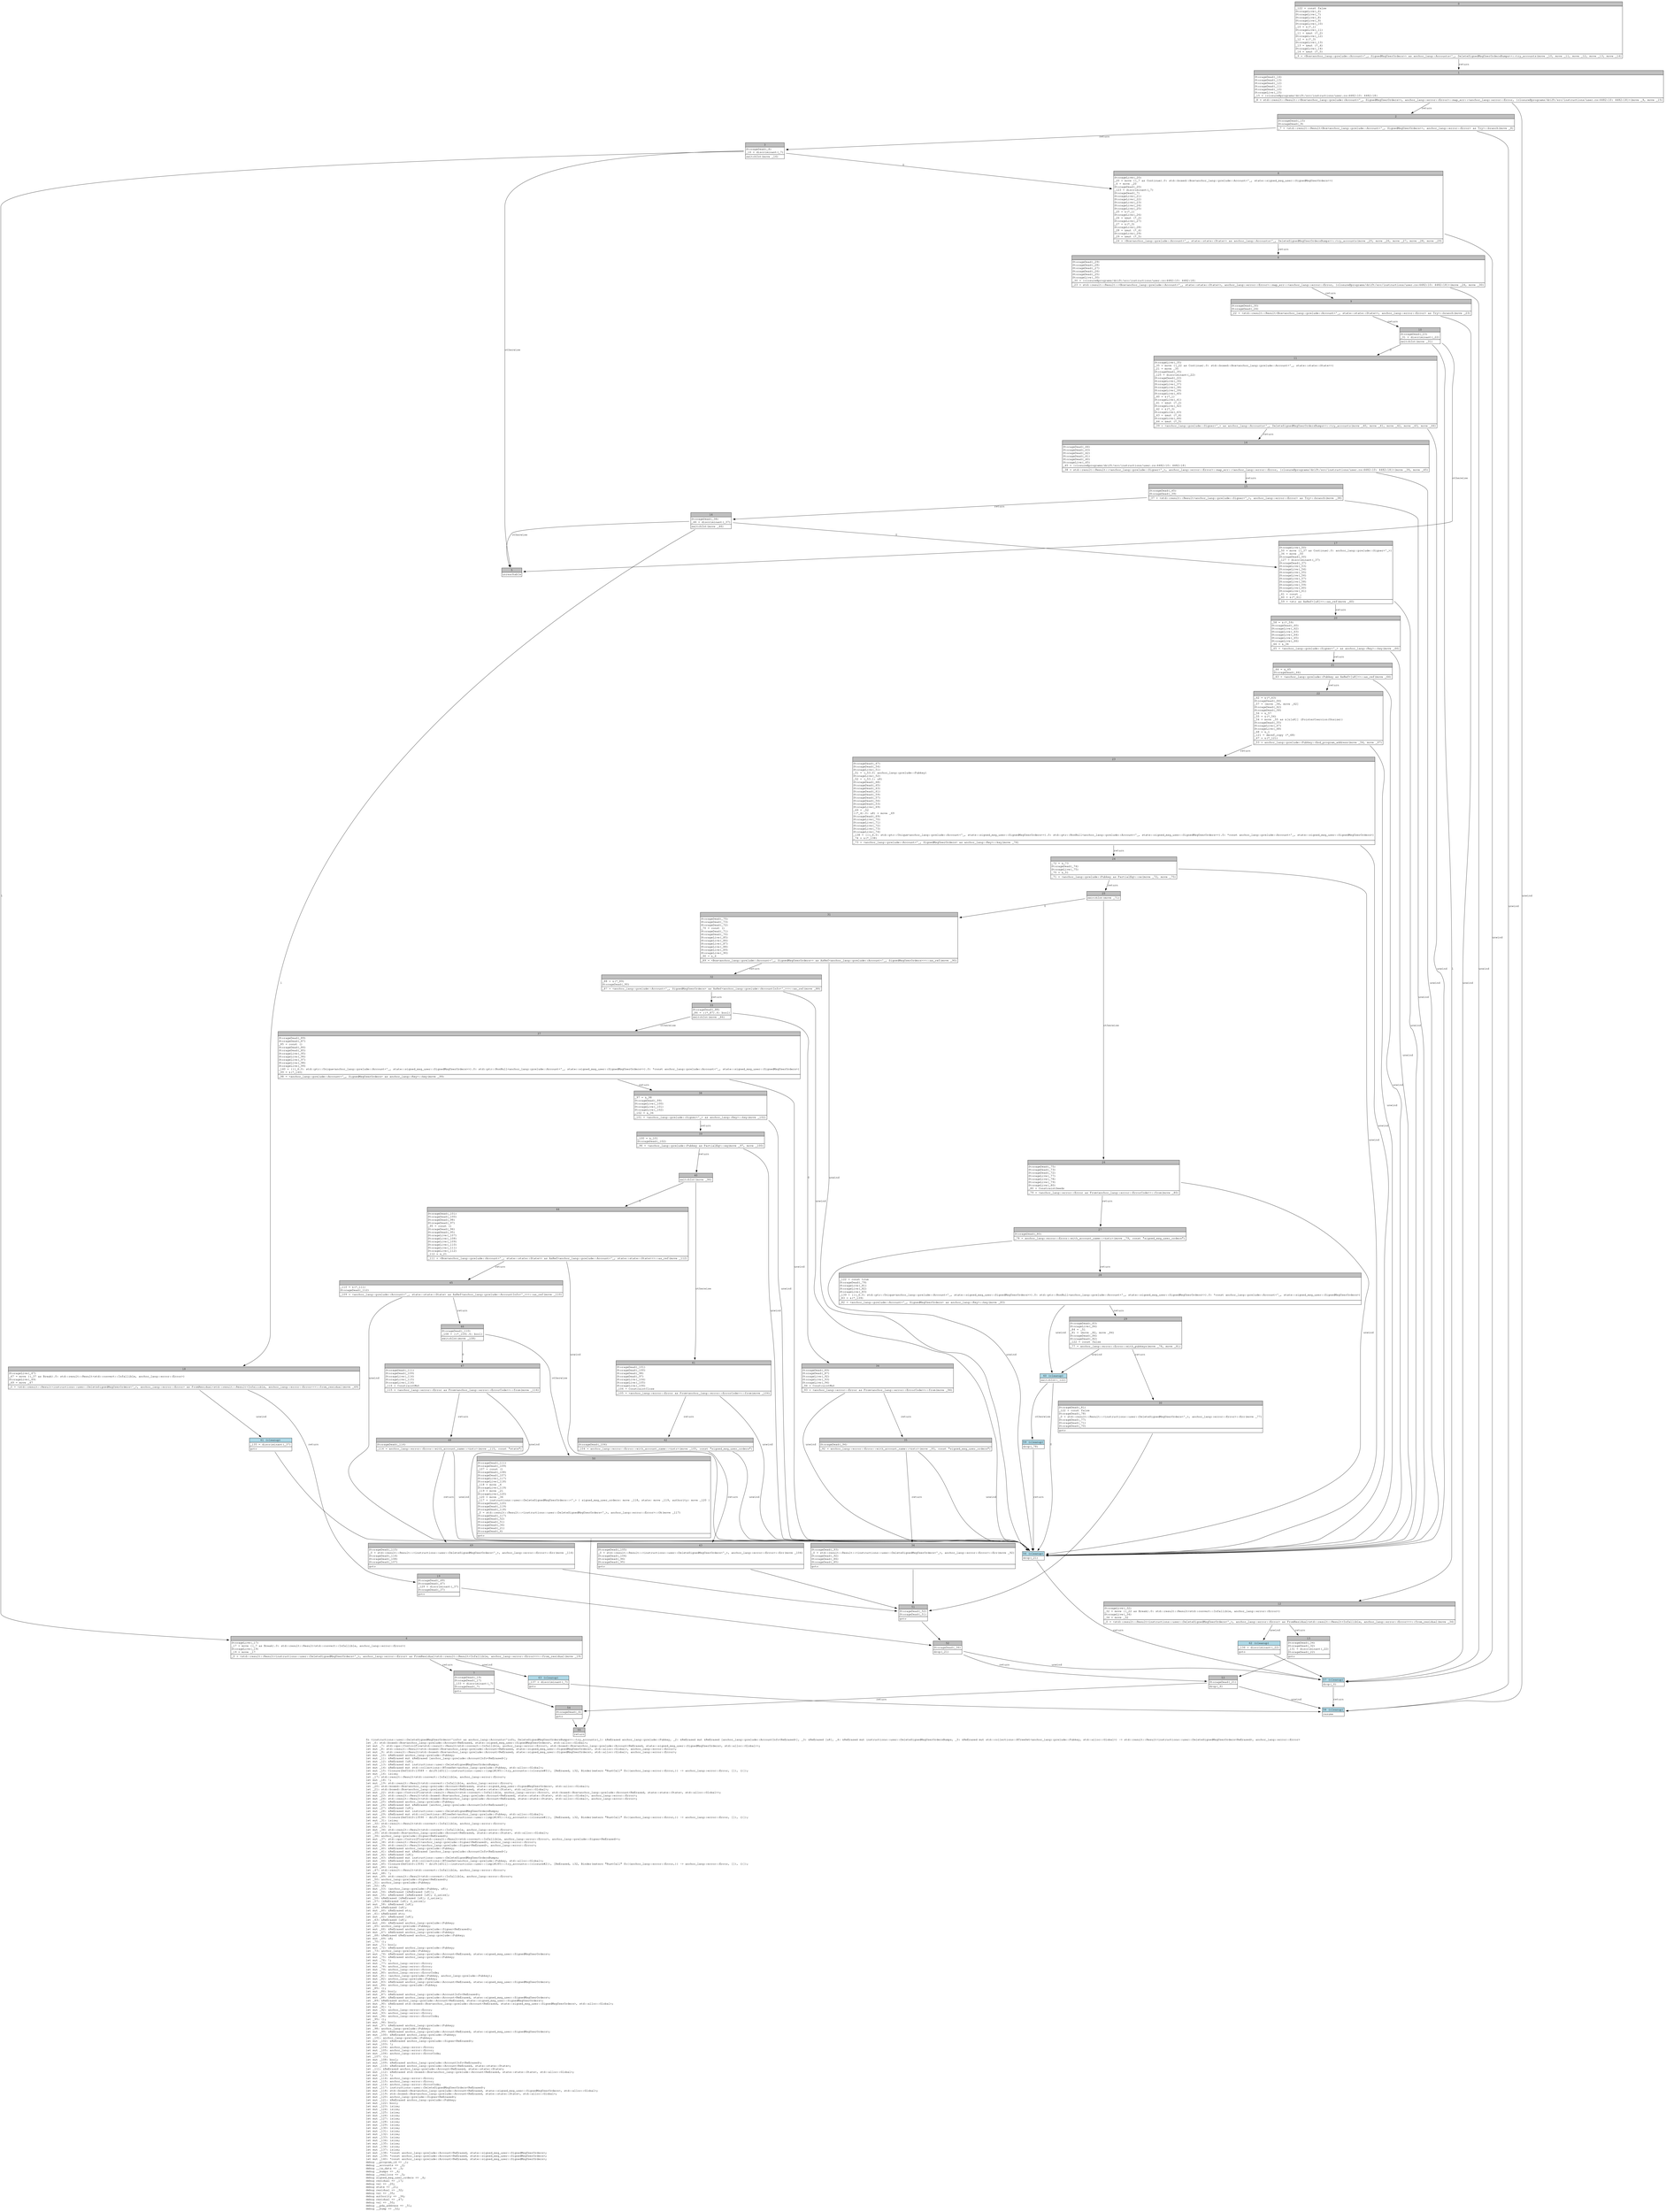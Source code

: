 digraph Mir_0_13588 {
    graph [fontname="Courier, monospace"];
    node [fontname="Courier, monospace"];
    edge [fontname="Courier, monospace"];
    label=<fn &lt;instructions::user::DeleteSignedMsgUserOrders&lt;'info&gt; as anchor_lang::Accounts&lt;'info, DeleteSignedMsgUserOrdersBumps&gt;&gt;::try_accounts(_1: &amp;ReErased anchor_lang::prelude::Pubkey, _2: &amp;ReErased mut &amp;ReErased [anchor_lang::prelude::AccountInfo&lt;ReErased&gt;], _3: &amp;ReErased [u8], _4: &amp;ReErased mut instructions::user::DeleteSignedMsgUserOrdersBumps, _5: &amp;ReErased mut std::collections::BTreeSet&lt;anchor_lang::prelude::Pubkey, std::alloc::Global&gt;) -&gt; std::result::Result&lt;instructions::user::DeleteSignedMsgUserOrders&lt;ReErased&gt;, anchor_lang::error::Error&gt;<br align="left"/>let _6: std::boxed::Box&lt;anchor_lang::prelude::Account&lt;ReErased, state::signed_msg_user::SignedMsgUserOrders&gt;, std::alloc::Global&gt;;<br align="left"/>let mut _7: std::ops::ControlFlow&lt;std::result::Result&lt;std::convert::Infallible, anchor_lang::error::Error&gt;, std::boxed::Box&lt;anchor_lang::prelude::Account&lt;ReErased, state::signed_msg_user::SignedMsgUserOrders&gt;, std::alloc::Global&gt;&gt;;<br align="left"/>let mut _8: std::result::Result&lt;std::boxed::Box&lt;anchor_lang::prelude::Account&lt;ReErased, state::signed_msg_user::SignedMsgUserOrders&gt;, std::alloc::Global&gt;, anchor_lang::error::Error&gt;;<br align="left"/>let mut _9: std::result::Result&lt;std::boxed::Box&lt;anchor_lang::prelude::Account&lt;ReErased, state::signed_msg_user::SignedMsgUserOrders&gt;, std::alloc::Global&gt;, anchor_lang::error::Error&gt;;<br align="left"/>let mut _10: &amp;ReErased anchor_lang::prelude::Pubkey;<br align="left"/>let mut _11: &amp;ReErased mut &amp;ReErased [anchor_lang::prelude::AccountInfo&lt;ReErased&gt;];<br align="left"/>let mut _12: &amp;ReErased [u8];<br align="left"/>let mut _13: &amp;ReErased mut instructions::user::DeleteSignedMsgUserOrdersBumps;<br align="left"/>let mut _14: &amp;ReErased mut std::collections::BTreeSet&lt;anchor_lang::prelude::Pubkey, std::alloc::Global&gt;;<br align="left"/>let mut _15: Closure(DefId(0:13589 ~ drift[d311]::instructions::user::{impl#185}::try_accounts::{closure#0}), [ReErased, i32, Binder(extern &quot;RustCall&quot; fn((anchor_lang::error::Error,)) -&gt; anchor_lang::error::Error, []), ()]);<br align="left"/>let mut _16: isize;<br align="left"/>let _17: std::result::Result&lt;std::convert::Infallible, anchor_lang::error::Error&gt;;<br align="left"/>let mut _18: !;<br align="left"/>let mut _19: std::result::Result&lt;std::convert::Infallible, anchor_lang::error::Error&gt;;<br align="left"/>let _20: std::boxed::Box&lt;anchor_lang::prelude::Account&lt;ReErased, state::signed_msg_user::SignedMsgUserOrders&gt;, std::alloc::Global&gt;;<br align="left"/>let _21: std::boxed::Box&lt;anchor_lang::prelude::Account&lt;ReErased, state::state::State&gt;, std::alloc::Global&gt;;<br align="left"/>let mut _22: std::ops::ControlFlow&lt;std::result::Result&lt;std::convert::Infallible, anchor_lang::error::Error&gt;, std::boxed::Box&lt;anchor_lang::prelude::Account&lt;ReErased, state::state::State&gt;, std::alloc::Global&gt;&gt;;<br align="left"/>let mut _23: std::result::Result&lt;std::boxed::Box&lt;anchor_lang::prelude::Account&lt;ReErased, state::state::State&gt;, std::alloc::Global&gt;, anchor_lang::error::Error&gt;;<br align="left"/>let mut _24: std::result::Result&lt;std::boxed::Box&lt;anchor_lang::prelude::Account&lt;ReErased, state::state::State&gt;, std::alloc::Global&gt;, anchor_lang::error::Error&gt;;<br align="left"/>let mut _25: &amp;ReErased anchor_lang::prelude::Pubkey;<br align="left"/>let mut _26: &amp;ReErased mut &amp;ReErased [anchor_lang::prelude::AccountInfo&lt;ReErased&gt;];<br align="left"/>let mut _27: &amp;ReErased [u8];<br align="left"/>let mut _28: &amp;ReErased mut instructions::user::DeleteSignedMsgUserOrdersBumps;<br align="left"/>let mut _29: &amp;ReErased mut std::collections::BTreeSet&lt;anchor_lang::prelude::Pubkey, std::alloc::Global&gt;;<br align="left"/>let mut _30: Closure(DefId(0:13590 ~ drift[d311]::instructions::user::{impl#185}::try_accounts::{closure#1}), [ReErased, i32, Binder(extern &quot;RustCall&quot; fn((anchor_lang::error::Error,)) -&gt; anchor_lang::error::Error, []), ()]);<br align="left"/>let mut _31: isize;<br align="left"/>let _32: std::result::Result&lt;std::convert::Infallible, anchor_lang::error::Error&gt;;<br align="left"/>let mut _33: !;<br align="left"/>let mut _34: std::result::Result&lt;std::convert::Infallible, anchor_lang::error::Error&gt;;<br align="left"/>let _35: std::boxed::Box&lt;anchor_lang::prelude::Account&lt;ReErased, state::state::State&gt;, std::alloc::Global&gt;;<br align="left"/>let _36: anchor_lang::prelude::Signer&lt;ReErased&gt;;<br align="left"/>let mut _37: std::ops::ControlFlow&lt;std::result::Result&lt;std::convert::Infallible, anchor_lang::error::Error&gt;, anchor_lang::prelude::Signer&lt;ReErased&gt;&gt;;<br align="left"/>let mut _38: std::result::Result&lt;anchor_lang::prelude::Signer&lt;ReErased&gt;, anchor_lang::error::Error&gt;;<br align="left"/>let mut _39: std::result::Result&lt;anchor_lang::prelude::Signer&lt;ReErased&gt;, anchor_lang::error::Error&gt;;<br align="left"/>let mut _40: &amp;ReErased anchor_lang::prelude::Pubkey;<br align="left"/>let mut _41: &amp;ReErased mut &amp;ReErased [anchor_lang::prelude::AccountInfo&lt;ReErased&gt;];<br align="left"/>let mut _42: &amp;ReErased [u8];<br align="left"/>let mut _43: &amp;ReErased mut instructions::user::DeleteSignedMsgUserOrdersBumps;<br align="left"/>let mut _44: &amp;ReErased mut std::collections::BTreeSet&lt;anchor_lang::prelude::Pubkey, std::alloc::Global&gt;;<br align="left"/>let mut _45: Closure(DefId(0:13591 ~ drift[d311]::instructions::user::{impl#185}::try_accounts::{closure#2}), [ReErased, i32, Binder(extern &quot;RustCall&quot; fn((anchor_lang::error::Error,)) -&gt; anchor_lang::error::Error, []), ()]);<br align="left"/>let mut _46: isize;<br align="left"/>let _47: std::result::Result&lt;std::convert::Infallible, anchor_lang::error::Error&gt;;<br align="left"/>let mut _48: !;<br align="left"/>let mut _49: std::result::Result&lt;std::convert::Infallible, anchor_lang::error::Error&gt;;<br align="left"/>let _50: anchor_lang::prelude::Signer&lt;ReErased&gt;;<br align="left"/>let _51: anchor_lang::prelude::Pubkey;<br align="left"/>let _52: u8;<br align="left"/>let mut _53: (anchor_lang::prelude::Pubkey, u8);<br align="left"/>let mut _54: &amp;ReErased [&amp;ReErased [u8]];<br align="left"/>let mut _55: &amp;ReErased [&amp;ReErased [u8]; 2_usize];<br align="left"/>let _56: &amp;ReErased [&amp;ReErased [u8]; 2_usize];<br align="left"/>let _57: [&amp;ReErased [u8]; 2_usize];<br align="left"/>let mut _58: &amp;ReErased [u8];<br align="left"/>let _59: &amp;ReErased [u8];<br align="left"/>let mut _60: &amp;ReErased str;<br align="left"/>let _61: &amp;ReErased str;<br align="left"/>let mut _62: &amp;ReErased [u8];<br align="left"/>let _63: &amp;ReErased [u8];<br align="left"/>let mut _64: &amp;ReErased anchor_lang::prelude::Pubkey;<br align="left"/>let _65: anchor_lang::prelude::Pubkey;<br align="left"/>let mut _66: &amp;ReErased anchor_lang::prelude::Signer&lt;ReErased&gt;;<br align="left"/>let mut _67: &amp;ReErased anchor_lang::prelude::Pubkey;<br align="left"/>let _68: &amp;ReErased &amp;ReErased anchor_lang::prelude::Pubkey;<br align="left"/>let mut _69: u8;<br align="left"/>let _70: ();<br align="left"/>let mut _71: bool;<br align="left"/>let mut _72: &amp;ReErased anchor_lang::prelude::Pubkey;<br align="left"/>let _73: anchor_lang::prelude::Pubkey;<br align="left"/>let mut _74: &amp;ReErased anchor_lang::prelude::Account&lt;ReErased, state::signed_msg_user::SignedMsgUserOrders&gt;;<br align="left"/>let mut _75: &amp;ReErased anchor_lang::prelude::Pubkey;<br align="left"/>let mut _76: !;<br align="left"/>let mut _77: anchor_lang::error::Error;<br align="left"/>let mut _78: anchor_lang::error::Error;<br align="left"/>let mut _79: anchor_lang::error::Error;<br align="left"/>let mut _80: anchor_lang::error::ErrorCode;<br align="left"/>let mut _81: (anchor_lang::prelude::Pubkey, anchor_lang::prelude::Pubkey);<br align="left"/>let mut _82: anchor_lang::prelude::Pubkey;<br align="left"/>let mut _83: &amp;ReErased anchor_lang::prelude::Account&lt;ReErased, state::signed_msg_user::SignedMsgUserOrders&gt;;<br align="left"/>let mut _84: anchor_lang::prelude::Pubkey;<br align="left"/>let _85: ();<br align="left"/>let mut _86: bool;<br align="left"/>let mut _87: &amp;ReErased anchor_lang::prelude::AccountInfo&lt;ReErased&gt;;<br align="left"/>let mut _88: &amp;ReErased anchor_lang::prelude::Account&lt;ReErased, state::signed_msg_user::SignedMsgUserOrders&gt;;<br align="left"/>let _89: &amp;ReErased anchor_lang::prelude::Account&lt;ReErased, state::signed_msg_user::SignedMsgUserOrders&gt;;<br align="left"/>let mut _90: &amp;ReErased std::boxed::Box&lt;anchor_lang::prelude::Account&lt;ReErased, state::signed_msg_user::SignedMsgUserOrders&gt;, std::alloc::Global&gt;;<br align="left"/>let mut _91: !;<br align="left"/>let mut _92: anchor_lang::error::Error;<br align="left"/>let mut _93: anchor_lang::error::Error;<br align="left"/>let mut _94: anchor_lang::error::ErrorCode;<br align="left"/>let _95: ();<br align="left"/>let mut _96: bool;<br align="left"/>let mut _97: &amp;ReErased anchor_lang::prelude::Pubkey;<br align="left"/>let _98: anchor_lang::prelude::Pubkey;<br align="left"/>let mut _99: &amp;ReErased anchor_lang::prelude::Account&lt;ReErased, state::signed_msg_user::SignedMsgUserOrders&gt;;<br align="left"/>let mut _100: &amp;ReErased anchor_lang::prelude::Pubkey;<br align="left"/>let _101: anchor_lang::prelude::Pubkey;<br align="left"/>let mut _102: &amp;ReErased anchor_lang::prelude::Signer&lt;ReErased&gt;;<br align="left"/>let mut _103: !;<br align="left"/>let mut _104: anchor_lang::error::Error;<br align="left"/>let mut _105: anchor_lang::error::Error;<br align="left"/>let mut _106: anchor_lang::error::ErrorCode;<br align="left"/>let _107: ();<br align="left"/>let mut _108: bool;<br align="left"/>let mut _109: &amp;ReErased anchor_lang::prelude::AccountInfo&lt;ReErased&gt;;<br align="left"/>let mut _110: &amp;ReErased anchor_lang::prelude::Account&lt;ReErased, state::state::State&gt;;<br align="left"/>let _111: &amp;ReErased anchor_lang::prelude::Account&lt;ReErased, state::state::State&gt;;<br align="left"/>let mut _112: &amp;ReErased std::boxed::Box&lt;anchor_lang::prelude::Account&lt;ReErased, state::state::State&gt;, std::alloc::Global&gt;;<br align="left"/>let mut _113: !;<br align="left"/>let mut _114: anchor_lang::error::Error;<br align="left"/>let mut _115: anchor_lang::error::Error;<br align="left"/>let mut _116: anchor_lang::error::ErrorCode;<br align="left"/>let mut _117: instructions::user::DeleteSignedMsgUserOrders&lt;ReErased&gt;;<br align="left"/>let mut _118: std::boxed::Box&lt;anchor_lang::prelude::Account&lt;ReErased, state::signed_msg_user::SignedMsgUserOrders&gt;, std::alloc::Global&gt;;<br align="left"/>let mut _119: std::boxed::Box&lt;anchor_lang::prelude::Account&lt;ReErased, state::state::State&gt;, std::alloc::Global&gt;;<br align="left"/>let mut _120: anchor_lang::prelude::Signer&lt;ReErased&gt;;<br align="left"/>let mut _121: &amp;ReErased anchor_lang::prelude::Pubkey;<br align="left"/>let mut _122: bool;<br align="left"/>let mut _123: isize;<br align="left"/>let mut _124: isize;<br align="left"/>let mut _125: isize;<br align="left"/>let mut _126: isize;<br align="left"/>let mut _127: isize;<br align="left"/>let mut _128: isize;<br align="left"/>let mut _129: isize;<br align="left"/>let mut _130: isize;<br align="left"/>let mut _131: isize;<br align="left"/>let mut _132: isize;<br align="left"/>let mut _133: isize;<br align="left"/>let mut _134: isize;<br align="left"/>let mut _135: isize;<br align="left"/>let mut _136: isize;<br align="left"/>let mut _137: isize;<br align="left"/>let mut _138: *const anchor_lang::prelude::Account&lt;ReErased, state::signed_msg_user::SignedMsgUserOrders&gt;;<br align="left"/>let mut _139: *const anchor_lang::prelude::Account&lt;ReErased, state::signed_msg_user::SignedMsgUserOrders&gt;;<br align="left"/>let mut _140: *const anchor_lang::prelude::Account&lt;ReErased, state::signed_msg_user::SignedMsgUserOrders&gt;;<br align="left"/>debug __program_id =&gt; _1;<br align="left"/>debug __accounts =&gt; _2;<br align="left"/>debug __ix_data =&gt; _3;<br align="left"/>debug __bumps =&gt; _4;<br align="left"/>debug __reallocs =&gt; _5;<br align="left"/>debug signed_msg_user_orders =&gt; _6;<br align="left"/>debug residual =&gt; _17;<br align="left"/>debug val =&gt; _20;<br align="left"/>debug state =&gt; _21;<br align="left"/>debug residual =&gt; _32;<br align="left"/>debug val =&gt; _35;<br align="left"/>debug authority =&gt; _36;<br align="left"/>debug residual =&gt; _47;<br align="left"/>debug val =&gt; _50;<br align="left"/>debug __pda_address =&gt; _51;<br align="left"/>debug __bump =&gt; _52;<br align="left"/>>;
    bb0__0_13588 [shape="none", label=<<table border="0" cellborder="1" cellspacing="0"><tr><td bgcolor="gray" align="center" colspan="1">0</td></tr><tr><td align="left" balign="left">_122 = const false<br/>StorageLive(_6)<br/>StorageLive(_7)<br/>StorageLive(_8)<br/>StorageLive(_9)<br/>StorageLive(_10)<br/>_10 = &amp;(*_1)<br/>StorageLive(_11)<br/>_11 = &amp;mut (*_2)<br/>StorageLive(_12)<br/>_12 = &amp;(*_3)<br/>StorageLive(_13)<br/>_13 = &amp;mut (*_4)<br/>StorageLive(_14)<br/>_14 = &amp;mut (*_5)<br/></td></tr><tr><td align="left">_9 = &lt;Box&lt;anchor_lang::prelude::Account&lt;'_, SignedMsgUserOrders&gt;&gt; as anchor_lang::Accounts&lt;'_, DeleteSignedMsgUserOrdersBumps&gt;&gt;::try_accounts(move _10, move _11, move _12, move _13, move _14)</td></tr></table>>];
    bb1__0_13588 [shape="none", label=<<table border="0" cellborder="1" cellspacing="0"><tr><td bgcolor="gray" align="center" colspan="1">1</td></tr><tr><td align="left" balign="left">StorageDead(_14)<br/>StorageDead(_13)<br/>StorageDead(_12)<br/>StorageDead(_11)<br/>StorageDead(_10)<br/>StorageLive(_15)<br/>_15 = {closure@programs/drift/src/instructions/user.rs:4482:10: 4482:18}<br/></td></tr><tr><td align="left">_8 = std::result::Result::&lt;Box&lt;anchor_lang::prelude::Account&lt;'_, SignedMsgUserOrders&gt;&gt;, anchor_lang::error::Error&gt;::map_err::&lt;anchor_lang::error::Error, {closure@programs/drift/src/instructions/user.rs:4482:10: 4482:18}&gt;(move _9, move _15)</td></tr></table>>];
    bb2__0_13588 [shape="none", label=<<table border="0" cellborder="1" cellspacing="0"><tr><td bgcolor="gray" align="center" colspan="1">2</td></tr><tr><td align="left" balign="left">StorageDead(_15)<br/>StorageDead(_9)<br/></td></tr><tr><td align="left">_7 = &lt;std::result::Result&lt;Box&lt;anchor_lang::prelude::Account&lt;'_, SignedMsgUserOrders&gt;&gt;, anchor_lang::error::Error&gt; as Try&gt;::branch(move _8)</td></tr></table>>];
    bb3__0_13588 [shape="none", label=<<table border="0" cellborder="1" cellspacing="0"><tr><td bgcolor="gray" align="center" colspan="1">3</td></tr><tr><td align="left" balign="left">StorageDead(_8)<br/>_16 = discriminant(_7)<br/></td></tr><tr><td align="left">switchInt(move _16)</td></tr></table>>];
    bb4__0_13588 [shape="none", label=<<table border="0" cellborder="1" cellspacing="0"><tr><td bgcolor="gray" align="center" colspan="1">4</td></tr><tr><td align="left" balign="left">StorageLive(_20)<br/>_20 = move ((_7 as Continue).0: std::boxed::Box&lt;anchor_lang::prelude::Account&lt;'_, state::signed_msg_user::SignedMsgUserOrders&gt;&gt;)<br/>_6 = move _20<br/>StorageDead(_20)<br/>_123 = discriminant(_7)<br/>StorageDead(_7)<br/>StorageLive(_21)<br/>StorageLive(_22)<br/>StorageLive(_23)<br/>StorageLive(_24)<br/>StorageLive(_25)<br/>_25 = &amp;(*_1)<br/>StorageLive(_26)<br/>_26 = &amp;mut (*_2)<br/>StorageLive(_27)<br/>_27 = &amp;(*_3)<br/>StorageLive(_28)<br/>_28 = &amp;mut (*_4)<br/>StorageLive(_29)<br/>_29 = &amp;mut (*_5)<br/></td></tr><tr><td align="left">_24 = &lt;Box&lt;anchor_lang::prelude::Account&lt;'_, state::state::State&gt;&gt; as anchor_lang::Accounts&lt;'_, DeleteSignedMsgUserOrdersBumps&gt;&gt;::try_accounts(move _25, move _26, move _27, move _28, move _29)</td></tr></table>>];
    bb5__0_13588 [shape="none", label=<<table border="0" cellborder="1" cellspacing="0"><tr><td bgcolor="gray" align="center" colspan="1">5</td></tr><tr><td align="left">unreachable</td></tr></table>>];
    bb6__0_13588 [shape="none", label=<<table border="0" cellborder="1" cellspacing="0"><tr><td bgcolor="gray" align="center" colspan="1">6</td></tr><tr><td align="left" balign="left">StorageLive(_17)<br/>_17 = move ((_7 as Break).0: std::result::Result&lt;std::convert::Infallible, anchor_lang::error::Error&gt;)<br/>StorageLive(_19)<br/>_19 = move _17<br/></td></tr><tr><td align="left">_0 = &lt;std::result::Result&lt;instructions::user::DeleteSignedMsgUserOrders&lt;'_&gt;, anchor_lang::error::Error&gt; as FromResidual&lt;std::result::Result&lt;Infallible, anchor_lang::error::Error&gt;&gt;&gt;::from_residual(move _19)</td></tr></table>>];
    bb7__0_13588 [shape="none", label=<<table border="0" cellborder="1" cellspacing="0"><tr><td bgcolor="gray" align="center" colspan="1">7</td></tr><tr><td align="left" balign="left">StorageDead(_19)<br/>StorageDead(_17)<br/>_133 = discriminant(_7)<br/>StorageDead(_7)<br/></td></tr><tr><td align="left">goto</td></tr></table>>];
    bb8__0_13588 [shape="none", label=<<table border="0" cellborder="1" cellspacing="0"><tr><td bgcolor="gray" align="center" colspan="1">8</td></tr><tr><td align="left" balign="left">StorageDead(_29)<br/>StorageDead(_28)<br/>StorageDead(_27)<br/>StorageDead(_26)<br/>StorageDead(_25)<br/>StorageLive(_30)<br/>_30 = {closure@programs/drift/src/instructions/user.rs:4482:10: 4482:18}<br/></td></tr><tr><td align="left">_23 = std::result::Result::&lt;Box&lt;anchor_lang::prelude::Account&lt;'_, state::state::State&gt;&gt;, anchor_lang::error::Error&gt;::map_err::&lt;anchor_lang::error::Error, {closure@programs/drift/src/instructions/user.rs:4482:10: 4482:18}&gt;(move _24, move _30)</td></tr></table>>];
    bb9__0_13588 [shape="none", label=<<table border="0" cellborder="1" cellspacing="0"><tr><td bgcolor="gray" align="center" colspan="1">9</td></tr><tr><td align="left" balign="left">StorageDead(_30)<br/>StorageDead(_24)<br/></td></tr><tr><td align="left">_22 = &lt;std::result::Result&lt;Box&lt;anchor_lang::prelude::Account&lt;'_, state::state::State&gt;&gt;, anchor_lang::error::Error&gt; as Try&gt;::branch(move _23)</td></tr></table>>];
    bb10__0_13588 [shape="none", label=<<table border="0" cellborder="1" cellspacing="0"><tr><td bgcolor="gray" align="center" colspan="1">10</td></tr><tr><td align="left" balign="left">StorageDead(_23)<br/>_31 = discriminant(_22)<br/></td></tr><tr><td align="left">switchInt(move _31)</td></tr></table>>];
    bb11__0_13588 [shape="none", label=<<table border="0" cellborder="1" cellspacing="0"><tr><td bgcolor="gray" align="center" colspan="1">11</td></tr><tr><td align="left" balign="left">StorageLive(_35)<br/>_35 = move ((_22 as Continue).0: std::boxed::Box&lt;anchor_lang::prelude::Account&lt;'_, state::state::State&gt;&gt;)<br/>_21 = move _35<br/>StorageDead(_35)<br/>_125 = discriminant(_22)<br/>StorageDead(_22)<br/>StorageLive(_36)<br/>StorageLive(_37)<br/>StorageLive(_38)<br/>StorageLive(_39)<br/>StorageLive(_40)<br/>_40 = &amp;(*_1)<br/>StorageLive(_41)<br/>_41 = &amp;mut (*_2)<br/>StorageLive(_42)<br/>_42 = &amp;(*_3)<br/>StorageLive(_43)<br/>_43 = &amp;mut (*_4)<br/>StorageLive(_44)<br/>_44 = &amp;mut (*_5)<br/></td></tr><tr><td align="left">_39 = &lt;anchor_lang::prelude::Signer&lt;'_&gt; as anchor_lang::Accounts&lt;'_, DeleteSignedMsgUserOrdersBumps&gt;&gt;::try_accounts(move _40, move _41, move _42, move _43, move _44)</td></tr></table>>];
    bb12__0_13588 [shape="none", label=<<table border="0" cellborder="1" cellspacing="0"><tr><td bgcolor="gray" align="center" colspan="1">12</td></tr><tr><td align="left" balign="left">StorageLive(_32)<br/>_32 = move ((_22 as Break).0: std::result::Result&lt;std::convert::Infallible, anchor_lang::error::Error&gt;)<br/>StorageLive(_34)<br/>_34 = move _32<br/></td></tr><tr><td align="left">_0 = &lt;std::result::Result&lt;instructions::user::DeleteSignedMsgUserOrders&lt;'_&gt;, anchor_lang::error::Error&gt; as FromResidual&lt;std::result::Result&lt;Infallible, anchor_lang::error::Error&gt;&gt;&gt;::from_residual(move _34)</td></tr></table>>];
    bb13__0_13588 [shape="none", label=<<table border="0" cellborder="1" cellspacing="0"><tr><td bgcolor="gray" align="center" colspan="1">13</td></tr><tr><td align="left" balign="left">StorageDead(_34)<br/>StorageDead(_32)<br/>_131 = discriminant(_22)<br/>StorageDead(_22)<br/></td></tr><tr><td align="left">goto</td></tr></table>>];
    bb14__0_13588 [shape="none", label=<<table border="0" cellborder="1" cellspacing="0"><tr><td bgcolor="gray" align="center" colspan="1">14</td></tr><tr><td align="left" balign="left">StorageDead(_44)<br/>StorageDead(_43)<br/>StorageDead(_42)<br/>StorageDead(_41)<br/>StorageDead(_40)<br/>StorageLive(_45)<br/>_45 = {closure@programs/drift/src/instructions/user.rs:4482:10: 4482:18}<br/></td></tr><tr><td align="left">_38 = std::result::Result::&lt;anchor_lang::prelude::Signer&lt;'_&gt;, anchor_lang::error::Error&gt;::map_err::&lt;anchor_lang::error::Error, {closure@programs/drift/src/instructions/user.rs:4482:10: 4482:18}&gt;(move _39, move _45)</td></tr></table>>];
    bb15__0_13588 [shape="none", label=<<table border="0" cellborder="1" cellspacing="0"><tr><td bgcolor="gray" align="center" colspan="1">15</td></tr><tr><td align="left" balign="left">StorageDead(_45)<br/>StorageDead(_39)<br/></td></tr><tr><td align="left">_37 = &lt;std::result::Result&lt;anchor_lang::prelude::Signer&lt;'_&gt;, anchor_lang::error::Error&gt; as Try&gt;::branch(move _38)</td></tr></table>>];
    bb16__0_13588 [shape="none", label=<<table border="0" cellborder="1" cellspacing="0"><tr><td bgcolor="gray" align="center" colspan="1">16</td></tr><tr><td align="left" balign="left">StorageDead(_38)<br/>_46 = discriminant(_37)<br/></td></tr><tr><td align="left">switchInt(move _46)</td></tr></table>>];
    bb17__0_13588 [shape="none", label=<<table border="0" cellborder="1" cellspacing="0"><tr><td bgcolor="gray" align="center" colspan="1">17</td></tr><tr><td align="left" balign="left">StorageLive(_50)<br/>_50 = move ((_37 as Continue).0: anchor_lang::prelude::Signer&lt;'_&gt;)<br/>_36 = move _50<br/>StorageDead(_50)<br/>_127 = discriminant(_37)<br/>StorageDead(_37)<br/>StorageLive(_53)<br/>StorageLive(_54)<br/>StorageLive(_55)<br/>StorageLive(_56)<br/>StorageLive(_57)<br/>StorageLive(_58)<br/>StorageLive(_59)<br/>StorageLive(_60)<br/>StorageLive(_61)<br/>_61 = const _<br/>_60 = &amp;(*_61)<br/></td></tr><tr><td align="left">_59 = &lt;str as AsRef&lt;[u8]&gt;&gt;::as_ref(move _60)</td></tr></table>>];
    bb18__0_13588 [shape="none", label=<<table border="0" cellborder="1" cellspacing="0"><tr><td bgcolor="gray" align="center" colspan="1">18</td></tr><tr><td align="left" balign="left">StorageLive(_47)<br/>_47 = move ((_37 as Break).0: std::result::Result&lt;std::convert::Infallible, anchor_lang::error::Error&gt;)<br/>StorageLive(_49)<br/>_49 = move _47<br/></td></tr><tr><td align="left">_0 = &lt;std::result::Result&lt;instructions::user::DeleteSignedMsgUserOrders&lt;'_&gt;, anchor_lang::error::Error&gt; as FromResidual&lt;std::result::Result&lt;Infallible, anchor_lang::error::Error&gt;&gt;&gt;::from_residual(move _49)</td></tr></table>>];
    bb19__0_13588 [shape="none", label=<<table border="0" cellborder="1" cellspacing="0"><tr><td bgcolor="gray" align="center" colspan="1">19</td></tr><tr><td align="left" balign="left">StorageDead(_49)<br/>StorageDead(_47)<br/>_129 = discriminant(_37)<br/>StorageDead(_37)<br/></td></tr><tr><td align="left">goto</td></tr></table>>];
    bb20__0_13588 [shape="none", label=<<table border="0" cellborder="1" cellspacing="0"><tr><td bgcolor="gray" align="center" colspan="1">20</td></tr><tr><td align="left" balign="left">_58 = &amp;(*_59)<br/>StorageDead(_60)<br/>StorageLive(_62)<br/>StorageLive(_63)<br/>StorageLive(_64)<br/>StorageLive(_65)<br/>StorageLive(_66)<br/>_66 = &amp;_36<br/></td></tr><tr><td align="left">_65 = &lt;anchor_lang::prelude::Signer&lt;'_&gt; as anchor_lang::Key&gt;::key(move _66)</td></tr></table>>];
    bb21__0_13588 [shape="none", label=<<table border="0" cellborder="1" cellspacing="0"><tr><td bgcolor="gray" align="center" colspan="1">21</td></tr><tr><td align="left" balign="left">_64 = &amp;_65<br/>StorageDead(_66)<br/></td></tr><tr><td align="left">_63 = &lt;anchor_lang::prelude::Pubkey as AsRef&lt;[u8]&gt;&gt;::as_ref(move _64)</td></tr></table>>];
    bb22__0_13588 [shape="none", label=<<table border="0" cellborder="1" cellspacing="0"><tr><td bgcolor="gray" align="center" colspan="1">22</td></tr><tr><td align="left" balign="left">_62 = &amp;(*_63)<br/>StorageDead(_64)<br/>_57 = [move _58, move _62]<br/>StorageDead(_62)<br/>StorageDead(_58)<br/>_56 = &amp;_57<br/>_55 = &amp;(*_56)<br/>_54 = move _55 as &amp;[&amp;[u8]] (PointerCoercion(Unsize))<br/>StorageDead(_55)<br/>StorageLive(_67)<br/>StorageLive(_68)<br/>_68 = &amp;_1<br/>_121 = deref_copy (*_68)<br/>_67 = &amp;(*_121)<br/></td></tr><tr><td align="left">_53 = anchor_lang::prelude::Pubkey::find_program_address(move _54, move _67)</td></tr></table>>];
    bb23__0_13588 [shape="none", label=<<table border="0" cellborder="1" cellspacing="0"><tr><td bgcolor="gray" align="center" colspan="1">23</td></tr><tr><td align="left" balign="left">StorageDead(_67)<br/>StorageDead(_54)<br/>StorageLive(_51)<br/>_51 = (_53.0: anchor_lang::prelude::Pubkey)<br/>StorageLive(_52)<br/>_52 = (_53.1: u8)<br/>StorageDead(_68)<br/>StorageDead(_65)<br/>StorageDead(_63)<br/>StorageDead(_61)<br/>StorageDead(_59)<br/>StorageDead(_57)<br/>StorageDead(_56)<br/>StorageDead(_53)<br/>StorageLive(_69)<br/>_69 = _52<br/>((*_4).0: u8) = move _69<br/>StorageDead(_69)<br/>StorageLive(_70)<br/>StorageLive(_71)<br/>StorageLive(_72)<br/>StorageLive(_73)<br/>StorageLive(_74)<br/>_138 = (((_6.0: std::ptr::Unique&lt;anchor_lang::prelude::Account&lt;'_, state::signed_msg_user::SignedMsgUserOrders&gt;&gt;).0: std::ptr::NonNull&lt;anchor_lang::prelude::Account&lt;'_, state::signed_msg_user::SignedMsgUserOrders&gt;&gt;).0: *const anchor_lang::prelude::Account&lt;'_, state::signed_msg_user::SignedMsgUserOrders&gt;)<br/>_74 = &amp;(*_138)<br/></td></tr><tr><td align="left">_73 = &lt;anchor_lang::prelude::Account&lt;'_, SignedMsgUserOrders&gt; as anchor_lang::Key&gt;::key(move _74)</td></tr></table>>];
    bb24__0_13588 [shape="none", label=<<table border="0" cellborder="1" cellspacing="0"><tr><td bgcolor="gray" align="center" colspan="1">24</td></tr><tr><td align="left" balign="left">_72 = &amp;_73<br/>StorageDead(_74)<br/>StorageLive(_75)<br/>_75 = &amp;_51<br/></td></tr><tr><td align="left">_71 = &lt;anchor_lang::prelude::Pubkey as PartialEq&gt;::ne(move _72, move _75)</td></tr></table>>];
    bb25__0_13588 [shape="none", label=<<table border="0" cellborder="1" cellspacing="0"><tr><td bgcolor="gray" align="center" colspan="1">25</td></tr><tr><td align="left">switchInt(move _71)</td></tr></table>>];
    bb26__0_13588 [shape="none", label=<<table border="0" cellborder="1" cellspacing="0"><tr><td bgcolor="gray" align="center" colspan="1">26</td></tr><tr><td align="left" balign="left">StorageDead(_75)<br/>StorageDead(_73)<br/>StorageDead(_72)<br/>StorageLive(_77)<br/>StorageLive(_78)<br/>StorageLive(_79)<br/>StorageLive(_80)<br/>_80 = ConstraintSeeds<br/></td></tr><tr><td align="left">_79 = &lt;anchor_lang::error::Error as From&lt;anchor_lang::error::ErrorCode&gt;&gt;::from(move _80)</td></tr></table>>];
    bb27__0_13588 [shape="none", label=<<table border="0" cellborder="1" cellspacing="0"><tr><td bgcolor="gray" align="center" colspan="1">27</td></tr><tr><td align="left" balign="left">StorageDead(_80)<br/></td></tr><tr><td align="left">_78 = anchor_lang::error::Error::with_account_name::&lt;&amp;str&gt;(move _79, const &quot;signed_msg_user_orders&quot;)</td></tr></table>>];
    bb28__0_13588 [shape="none", label=<<table border="0" cellborder="1" cellspacing="0"><tr><td bgcolor="gray" align="center" colspan="1">28</td></tr><tr><td align="left" balign="left">_122 = const true<br/>StorageDead(_79)<br/>StorageLive(_81)<br/>StorageLive(_82)<br/>StorageLive(_83)<br/>_139 = (((_6.0: std::ptr::Unique&lt;anchor_lang::prelude::Account&lt;'_, state::signed_msg_user::SignedMsgUserOrders&gt;&gt;).0: std::ptr::NonNull&lt;anchor_lang::prelude::Account&lt;'_, state::signed_msg_user::SignedMsgUserOrders&gt;&gt;).0: *const anchor_lang::prelude::Account&lt;'_, state::signed_msg_user::SignedMsgUserOrders&gt;)<br/>_83 = &amp;(*_139)<br/></td></tr><tr><td align="left">_82 = &lt;anchor_lang::prelude::Account&lt;'_, SignedMsgUserOrders&gt; as anchor_lang::Key&gt;::key(move _83)</td></tr></table>>];
    bb29__0_13588 [shape="none", label=<<table border="0" cellborder="1" cellspacing="0"><tr><td bgcolor="gray" align="center" colspan="1">29</td></tr><tr><td align="left" balign="left">StorageDead(_83)<br/>StorageLive(_84)<br/>_84 = _51<br/>_81 = (move _82, move _84)<br/>StorageDead(_84)<br/>StorageDead(_82)<br/>_122 = const false<br/></td></tr><tr><td align="left">_77 = anchor_lang::error::Error::with_pubkeys(move _78, move _81)</td></tr></table>>];
    bb30__0_13588 [shape="none", label=<<table border="0" cellborder="1" cellspacing="0"><tr><td bgcolor="gray" align="center" colspan="1">30</td></tr><tr><td align="left" balign="left">StorageDead(_81)<br/>_122 = const false<br/>StorageDead(_78)<br/>_0 = std::result::Result::&lt;instructions::user::DeleteSignedMsgUserOrders&lt;'_&gt;, anchor_lang::error::Error&gt;::Err(move _77)<br/>StorageDead(_77)<br/>StorageDead(_71)<br/>StorageDead(_70)<br/></td></tr><tr><td align="left">goto</td></tr></table>>];
    bb31__0_13588 [shape="none", label=<<table border="0" cellborder="1" cellspacing="0"><tr><td bgcolor="gray" align="center" colspan="1">31</td></tr><tr><td align="left" balign="left">StorageDead(_75)<br/>StorageDead(_73)<br/>StorageDead(_72)<br/>_70 = const ()<br/>StorageDead(_71)<br/>StorageDead(_70)<br/>StorageLive(_85)<br/>StorageLive(_86)<br/>StorageLive(_87)<br/>StorageLive(_88)<br/>StorageLive(_89)<br/>StorageLive(_90)<br/>_90 = &amp;_6<br/></td></tr><tr><td align="left">_89 = &lt;Box&lt;anchor_lang::prelude::Account&lt;'_, SignedMsgUserOrders&gt;&gt; as AsRef&lt;anchor_lang::prelude::Account&lt;'_, SignedMsgUserOrders&gt;&gt;&gt;::as_ref(move _90)</td></tr></table>>];
    bb32__0_13588 [shape="none", label=<<table border="0" cellborder="1" cellspacing="0"><tr><td bgcolor="gray" align="center" colspan="1">32</td></tr><tr><td align="left" balign="left">_88 = &amp;(*_89)<br/>StorageDead(_90)<br/></td></tr><tr><td align="left">_87 = &lt;anchor_lang::prelude::Account&lt;'_, SignedMsgUserOrders&gt; as AsRef&lt;anchor_lang::prelude::AccountInfo&lt;'_&gt;&gt;&gt;::as_ref(move _88)</td></tr></table>>];
    bb33__0_13588 [shape="none", label=<<table border="0" cellborder="1" cellspacing="0"><tr><td bgcolor="gray" align="center" colspan="1">33</td></tr><tr><td align="left" balign="left">StorageDead(_88)<br/>_86 = ((*_87).6: bool)<br/></td></tr><tr><td align="left">switchInt(move _86)</td></tr></table>>];
    bb34__0_13588 [shape="none", label=<<table border="0" cellborder="1" cellspacing="0"><tr><td bgcolor="gray" align="center" colspan="1">34</td></tr><tr><td align="left" balign="left">StorageDead(_89)<br/>StorageDead(_87)<br/>StorageLive(_92)<br/>StorageLive(_93)<br/>StorageLive(_94)<br/>_94 = ConstraintMut<br/></td></tr><tr><td align="left">_93 = &lt;anchor_lang::error::Error as From&lt;anchor_lang::error::ErrorCode&gt;&gt;::from(move _94)</td></tr></table>>];
    bb35__0_13588 [shape="none", label=<<table border="0" cellborder="1" cellspacing="0"><tr><td bgcolor="gray" align="center" colspan="1">35</td></tr><tr><td align="left" balign="left">StorageDead(_94)<br/></td></tr><tr><td align="left">_92 = anchor_lang::error::Error::with_account_name::&lt;&amp;str&gt;(move _93, const &quot;signed_msg_user_orders&quot;)</td></tr></table>>];
    bb36__0_13588 [shape="none", label=<<table border="0" cellborder="1" cellspacing="0"><tr><td bgcolor="gray" align="center" colspan="1">36</td></tr><tr><td align="left" balign="left">StorageDead(_93)<br/>_0 = std::result::Result::&lt;instructions::user::DeleteSignedMsgUserOrders&lt;'_&gt;, anchor_lang::error::Error&gt;::Err(move _92)<br/>StorageDead(_92)<br/>StorageDead(_86)<br/>StorageDead(_85)<br/></td></tr><tr><td align="left">goto</td></tr></table>>];
    bb37__0_13588 [shape="none", label=<<table border="0" cellborder="1" cellspacing="0"><tr><td bgcolor="gray" align="center" colspan="1">37</td></tr><tr><td align="left" balign="left">StorageDead(_89)<br/>StorageDead(_87)<br/>_85 = const ()<br/>StorageDead(_86)<br/>StorageDead(_85)<br/>StorageLive(_95)<br/>StorageLive(_96)<br/>StorageLive(_97)<br/>StorageLive(_98)<br/>StorageLive(_99)<br/>_140 = (((_6.0: std::ptr::Unique&lt;anchor_lang::prelude::Account&lt;'_, state::signed_msg_user::SignedMsgUserOrders&gt;&gt;).0: std::ptr::NonNull&lt;anchor_lang::prelude::Account&lt;'_, state::signed_msg_user::SignedMsgUserOrders&gt;&gt;).0: *const anchor_lang::prelude::Account&lt;'_, state::signed_msg_user::SignedMsgUserOrders&gt;)<br/>_99 = &amp;(*_140)<br/></td></tr><tr><td align="left">_98 = &lt;anchor_lang::prelude::Account&lt;'_, SignedMsgUserOrders&gt; as anchor_lang::Key&gt;::key(move _99)</td></tr></table>>];
    bb38__0_13588 [shape="none", label=<<table border="0" cellborder="1" cellspacing="0"><tr><td bgcolor="gray" align="center" colspan="1">38</td></tr><tr><td align="left" balign="left">_97 = &amp;_98<br/>StorageDead(_99)<br/>StorageLive(_100)<br/>StorageLive(_101)<br/>StorageLive(_102)<br/>_102 = &amp;_36<br/></td></tr><tr><td align="left">_101 = &lt;anchor_lang::prelude::Signer&lt;'_&gt; as anchor_lang::Key&gt;::key(move _102)</td></tr></table>>];
    bb39__0_13588 [shape="none", label=<<table border="0" cellborder="1" cellspacing="0"><tr><td bgcolor="gray" align="center" colspan="1">39</td></tr><tr><td align="left" balign="left">_100 = &amp;_101<br/>StorageDead(_102)<br/></td></tr><tr><td align="left">_96 = &lt;anchor_lang::prelude::Pubkey as PartialEq&gt;::eq(move _97, move _100)</td></tr></table>>];
    bb40__0_13588 [shape="none", label=<<table border="0" cellborder="1" cellspacing="0"><tr><td bgcolor="gray" align="center" colspan="1">40</td></tr><tr><td align="left">switchInt(move _96)</td></tr></table>>];
    bb41__0_13588 [shape="none", label=<<table border="0" cellborder="1" cellspacing="0"><tr><td bgcolor="gray" align="center" colspan="1">41</td></tr><tr><td align="left" balign="left">StorageDead(_101)<br/>StorageDead(_100)<br/>StorageDead(_98)<br/>StorageDead(_97)<br/>StorageLive(_104)<br/>StorageLive(_105)<br/>StorageLive(_106)<br/>_106 = ConstraintClose<br/></td></tr><tr><td align="left">_105 = &lt;anchor_lang::error::Error as From&lt;anchor_lang::error::ErrorCode&gt;&gt;::from(move _106)</td></tr></table>>];
    bb42__0_13588 [shape="none", label=<<table border="0" cellborder="1" cellspacing="0"><tr><td bgcolor="gray" align="center" colspan="1">42</td></tr><tr><td align="left" balign="left">StorageDead(_106)<br/></td></tr><tr><td align="left">_104 = anchor_lang::error::Error::with_account_name::&lt;&amp;str&gt;(move _105, const &quot;signed_msg_user_orders&quot;)</td></tr></table>>];
    bb43__0_13588 [shape="none", label=<<table border="0" cellborder="1" cellspacing="0"><tr><td bgcolor="gray" align="center" colspan="1">43</td></tr><tr><td align="left" balign="left">StorageDead(_105)<br/>_0 = std::result::Result::&lt;instructions::user::DeleteSignedMsgUserOrders&lt;'_&gt;, anchor_lang::error::Error&gt;::Err(move _104)<br/>StorageDead(_104)<br/>StorageDead(_96)<br/>StorageDead(_95)<br/></td></tr><tr><td align="left">goto</td></tr></table>>];
    bb44__0_13588 [shape="none", label=<<table border="0" cellborder="1" cellspacing="0"><tr><td bgcolor="gray" align="center" colspan="1">44</td></tr><tr><td align="left" balign="left">StorageDead(_101)<br/>StorageDead(_100)<br/>StorageDead(_98)<br/>StorageDead(_97)<br/>_95 = const ()<br/>StorageDead(_96)<br/>StorageDead(_95)<br/>StorageLive(_107)<br/>StorageLive(_108)<br/>StorageLive(_109)<br/>StorageLive(_110)<br/>StorageLive(_111)<br/>StorageLive(_112)<br/>_112 = &amp;_21<br/></td></tr><tr><td align="left">_111 = &lt;Box&lt;anchor_lang::prelude::Account&lt;'_, state::state::State&gt;&gt; as AsRef&lt;anchor_lang::prelude::Account&lt;'_, state::state::State&gt;&gt;&gt;::as_ref(move _112)</td></tr></table>>];
    bb45__0_13588 [shape="none", label=<<table border="0" cellborder="1" cellspacing="0"><tr><td bgcolor="gray" align="center" colspan="1">45</td></tr><tr><td align="left" balign="left">_110 = &amp;(*_111)<br/>StorageDead(_112)<br/></td></tr><tr><td align="left">_109 = &lt;anchor_lang::prelude::Account&lt;'_, state::state::State&gt; as AsRef&lt;anchor_lang::prelude::AccountInfo&lt;'_&gt;&gt;&gt;::as_ref(move _110)</td></tr></table>>];
    bb46__0_13588 [shape="none", label=<<table border="0" cellborder="1" cellspacing="0"><tr><td bgcolor="gray" align="center" colspan="1">46</td></tr><tr><td align="left" balign="left">StorageDead(_110)<br/>_108 = ((*_109).6: bool)<br/></td></tr><tr><td align="left">switchInt(move _108)</td></tr></table>>];
    bb47__0_13588 [shape="none", label=<<table border="0" cellborder="1" cellspacing="0"><tr><td bgcolor="gray" align="center" colspan="1">47</td></tr><tr><td align="left" balign="left">StorageDead(_111)<br/>StorageDead(_109)<br/>StorageLive(_114)<br/>StorageLive(_115)<br/>StorageLive(_116)<br/>_116 = ConstraintMut<br/></td></tr><tr><td align="left">_115 = &lt;anchor_lang::error::Error as From&lt;anchor_lang::error::ErrorCode&gt;&gt;::from(move _116)</td></tr></table>>];
    bb48__0_13588 [shape="none", label=<<table border="0" cellborder="1" cellspacing="0"><tr><td bgcolor="gray" align="center" colspan="1">48</td></tr><tr><td align="left" balign="left">StorageDead(_116)<br/></td></tr><tr><td align="left">_114 = anchor_lang::error::Error::with_account_name::&lt;&amp;str&gt;(move _115, const &quot;state&quot;)</td></tr></table>>];
    bb49__0_13588 [shape="none", label=<<table border="0" cellborder="1" cellspacing="0"><tr><td bgcolor="gray" align="center" colspan="1">49</td></tr><tr><td align="left" balign="left">StorageDead(_115)<br/>_0 = std::result::Result::&lt;instructions::user::DeleteSignedMsgUserOrders&lt;'_&gt;, anchor_lang::error::Error&gt;::Err(move _114)<br/>StorageDead(_114)<br/>StorageDead(_108)<br/>StorageDead(_107)<br/></td></tr><tr><td align="left">goto</td></tr></table>>];
    bb50__0_13588 [shape="none", label=<<table border="0" cellborder="1" cellspacing="0"><tr><td bgcolor="gray" align="center" colspan="1">50</td></tr><tr><td align="left" balign="left">StorageDead(_111)<br/>StorageDead(_109)<br/>_107 = const ()<br/>StorageDead(_108)<br/>StorageDead(_107)<br/>StorageLive(_117)<br/>StorageLive(_118)<br/>_118 = move _6<br/>StorageLive(_119)<br/>_119 = move _21<br/>StorageLive(_120)<br/>_120 = move _36<br/>_117 = instructions::user::DeleteSignedMsgUserOrders::&lt;'_&gt; { signed_msg_user_orders: move _118, state: move _119, authority: move _120 }<br/>StorageDead(_120)<br/>StorageDead(_119)<br/>StorageDead(_118)<br/>_0 = std::result::Result::&lt;instructions::user::DeleteSignedMsgUserOrders&lt;'_&gt;, anchor_lang::error::Error&gt;::Ok(move _117)<br/>StorageDead(_117)<br/>StorageDead(_52)<br/>StorageDead(_51)<br/>StorageDead(_36)<br/>StorageDead(_21)<br/>StorageDead(_6)<br/></td></tr><tr><td align="left">goto</td></tr></table>>];
    bb51__0_13588 [shape="none", label=<<table border="0" cellborder="1" cellspacing="0"><tr><td bgcolor="gray" align="center" colspan="1">51</td></tr><tr><td align="left" balign="left">StorageDead(_52)<br/>StorageDead(_51)<br/></td></tr><tr><td align="left">goto</td></tr></table>>];
    bb52__0_13588 [shape="none", label=<<table border="0" cellborder="1" cellspacing="0"><tr><td bgcolor="gray" align="center" colspan="1">52</td></tr><tr><td align="left" balign="left">StorageDead(_36)<br/></td></tr><tr><td align="left">drop(_21)</td></tr></table>>];
    bb53__0_13588 [shape="none", label=<<table border="0" cellborder="1" cellspacing="0"><tr><td bgcolor="gray" align="center" colspan="1">53</td></tr><tr><td align="left" balign="left">StorageDead(_21)<br/></td></tr><tr><td align="left">drop(_6)</td></tr></table>>];
    bb54__0_13588 [shape="none", label=<<table border="0" cellborder="1" cellspacing="0"><tr><td bgcolor="gray" align="center" colspan="1">54</td></tr><tr><td align="left" balign="left">StorageDead(_6)<br/></td></tr><tr><td align="left">goto</td></tr></table>>];
    bb55__0_13588 [shape="none", label=<<table border="0" cellborder="1" cellspacing="0"><tr><td bgcolor="gray" align="center" colspan="1">55</td></tr><tr><td align="left">return</td></tr></table>>];
    bb56__0_13588 [shape="none", label=<<table border="0" cellborder="1" cellspacing="0"><tr><td bgcolor="lightblue" align="center" colspan="1">56 (cleanup)</td></tr><tr><td align="left">drop(_21)</td></tr></table>>];
    bb57__0_13588 [shape="none", label=<<table border="0" cellborder="1" cellspacing="0"><tr><td bgcolor="lightblue" align="center" colspan="1">57 (cleanup)</td></tr><tr><td align="left">drop(_6)</td></tr></table>>];
    bb58__0_13588 [shape="none", label=<<table border="0" cellborder="1" cellspacing="0"><tr><td bgcolor="lightblue" align="center" colspan="1">58 (cleanup)</td></tr><tr><td align="left">resume</td></tr></table>>];
    bb59__0_13588 [shape="none", label=<<table border="0" cellborder="1" cellspacing="0"><tr><td bgcolor="lightblue" align="center" colspan="1">59 (cleanup)</td></tr><tr><td align="left">drop(_78)</td></tr></table>>];
    bb60__0_13588 [shape="none", label=<<table border="0" cellborder="1" cellspacing="0"><tr><td bgcolor="lightblue" align="center" colspan="1">60 (cleanup)</td></tr><tr><td align="left">switchInt(_122)</td></tr></table>>];
    bb61__0_13588 [shape="none", label=<<table border="0" cellborder="1" cellspacing="0"><tr><td bgcolor="lightblue" align="center" colspan="1">61 (cleanup)</td></tr><tr><td align="left" balign="left">_135 = discriminant(_37)<br/></td></tr><tr><td align="left">goto</td></tr></table>>];
    bb62__0_13588 [shape="none", label=<<table border="0" cellborder="1" cellspacing="0"><tr><td bgcolor="lightblue" align="center" colspan="1">62 (cleanup)</td></tr><tr><td align="left" balign="left">_136 = discriminant(_22)<br/></td></tr><tr><td align="left">goto</td></tr></table>>];
    bb63__0_13588 [shape="none", label=<<table border="0" cellborder="1" cellspacing="0"><tr><td bgcolor="lightblue" align="center" colspan="1">63 (cleanup)</td></tr><tr><td align="left" balign="left">_137 = discriminant(_7)<br/></td></tr><tr><td align="left">goto</td></tr></table>>];
    bb0__0_13588 -> bb1__0_13588 [label="return"];
    bb1__0_13588 -> bb2__0_13588 [label="return"];
    bb1__0_13588 -> bb58__0_13588 [label="unwind"];
    bb2__0_13588 -> bb3__0_13588 [label="return"];
    bb2__0_13588 -> bb58__0_13588 [label="unwind"];
    bb3__0_13588 -> bb4__0_13588 [label="0"];
    bb3__0_13588 -> bb6__0_13588 [label="1"];
    bb3__0_13588 -> bb5__0_13588 [label="otherwise"];
    bb4__0_13588 -> bb8__0_13588 [label="return"];
    bb4__0_13588 -> bb57__0_13588 [label="unwind"];
    bb6__0_13588 -> bb7__0_13588 [label="return"];
    bb6__0_13588 -> bb63__0_13588 [label="unwind"];
    bb7__0_13588 -> bb54__0_13588 [label=""];
    bb8__0_13588 -> bb9__0_13588 [label="return"];
    bb8__0_13588 -> bb57__0_13588 [label="unwind"];
    bb9__0_13588 -> bb10__0_13588 [label="return"];
    bb9__0_13588 -> bb57__0_13588 [label="unwind"];
    bb10__0_13588 -> bb11__0_13588 [label="0"];
    bb10__0_13588 -> bb12__0_13588 [label="1"];
    bb10__0_13588 -> bb5__0_13588 [label="otherwise"];
    bb11__0_13588 -> bb14__0_13588 [label="return"];
    bb11__0_13588 -> bb56__0_13588 [label="unwind"];
    bb12__0_13588 -> bb13__0_13588 [label="return"];
    bb12__0_13588 -> bb62__0_13588 [label="unwind"];
    bb13__0_13588 -> bb53__0_13588 [label=""];
    bb14__0_13588 -> bb15__0_13588 [label="return"];
    bb14__0_13588 -> bb56__0_13588 [label="unwind"];
    bb15__0_13588 -> bb16__0_13588 [label="return"];
    bb15__0_13588 -> bb56__0_13588 [label="unwind"];
    bb16__0_13588 -> bb17__0_13588 [label="0"];
    bb16__0_13588 -> bb18__0_13588 [label="1"];
    bb16__0_13588 -> bb5__0_13588 [label="otherwise"];
    bb17__0_13588 -> bb20__0_13588 [label="return"];
    bb17__0_13588 -> bb56__0_13588 [label="unwind"];
    bb18__0_13588 -> bb19__0_13588 [label="return"];
    bb18__0_13588 -> bb61__0_13588 [label="unwind"];
    bb19__0_13588 -> bb52__0_13588 [label=""];
    bb20__0_13588 -> bb21__0_13588 [label="return"];
    bb20__0_13588 -> bb56__0_13588 [label="unwind"];
    bb21__0_13588 -> bb22__0_13588 [label="return"];
    bb21__0_13588 -> bb56__0_13588 [label="unwind"];
    bb22__0_13588 -> bb23__0_13588 [label="return"];
    bb22__0_13588 -> bb56__0_13588 [label="unwind"];
    bb23__0_13588 -> bb24__0_13588 [label="return"];
    bb23__0_13588 -> bb56__0_13588 [label="unwind"];
    bb24__0_13588 -> bb25__0_13588 [label="return"];
    bb24__0_13588 -> bb56__0_13588 [label="unwind"];
    bb25__0_13588 -> bb31__0_13588 [label="0"];
    bb25__0_13588 -> bb26__0_13588 [label="otherwise"];
    bb26__0_13588 -> bb27__0_13588 [label="return"];
    bb26__0_13588 -> bb56__0_13588 [label="unwind"];
    bb27__0_13588 -> bb28__0_13588 [label="return"];
    bb27__0_13588 -> bb56__0_13588 [label="unwind"];
    bb28__0_13588 -> bb29__0_13588 [label="return"];
    bb28__0_13588 -> bb60__0_13588 [label="unwind"];
    bb29__0_13588 -> bb30__0_13588 [label="return"];
    bb29__0_13588 -> bb60__0_13588 [label="unwind"];
    bb30__0_13588 -> bb51__0_13588 [label=""];
    bb31__0_13588 -> bb32__0_13588 [label="return"];
    bb31__0_13588 -> bb56__0_13588 [label="unwind"];
    bb32__0_13588 -> bb33__0_13588 [label="return"];
    bb32__0_13588 -> bb56__0_13588 [label="unwind"];
    bb33__0_13588 -> bb34__0_13588 [label="0"];
    bb33__0_13588 -> bb37__0_13588 [label="otherwise"];
    bb34__0_13588 -> bb35__0_13588 [label="return"];
    bb34__0_13588 -> bb56__0_13588 [label="unwind"];
    bb35__0_13588 -> bb36__0_13588 [label="return"];
    bb35__0_13588 -> bb56__0_13588 [label="unwind"];
    bb36__0_13588 -> bb51__0_13588 [label=""];
    bb37__0_13588 -> bb38__0_13588 [label="return"];
    bb37__0_13588 -> bb56__0_13588 [label="unwind"];
    bb38__0_13588 -> bb39__0_13588 [label="return"];
    bb38__0_13588 -> bb56__0_13588 [label="unwind"];
    bb39__0_13588 -> bb40__0_13588 [label="return"];
    bb39__0_13588 -> bb56__0_13588 [label="unwind"];
    bb40__0_13588 -> bb44__0_13588 [label="0"];
    bb40__0_13588 -> bb41__0_13588 [label="otherwise"];
    bb41__0_13588 -> bb42__0_13588 [label="return"];
    bb41__0_13588 -> bb56__0_13588 [label="unwind"];
    bb42__0_13588 -> bb43__0_13588 [label="return"];
    bb42__0_13588 -> bb56__0_13588 [label="unwind"];
    bb43__0_13588 -> bb51__0_13588 [label=""];
    bb44__0_13588 -> bb45__0_13588 [label="return"];
    bb44__0_13588 -> bb56__0_13588 [label="unwind"];
    bb45__0_13588 -> bb46__0_13588 [label="return"];
    bb45__0_13588 -> bb56__0_13588 [label="unwind"];
    bb46__0_13588 -> bb47__0_13588 [label="0"];
    bb46__0_13588 -> bb50__0_13588 [label="otherwise"];
    bb47__0_13588 -> bb48__0_13588 [label="return"];
    bb47__0_13588 -> bb56__0_13588 [label="unwind"];
    bb48__0_13588 -> bb49__0_13588 [label="return"];
    bb48__0_13588 -> bb56__0_13588 [label="unwind"];
    bb49__0_13588 -> bb51__0_13588 [label=""];
    bb50__0_13588 -> bb55__0_13588 [label=""];
    bb51__0_13588 -> bb52__0_13588 [label=""];
    bb52__0_13588 -> bb53__0_13588 [label="return"];
    bb52__0_13588 -> bb57__0_13588 [label="unwind"];
    bb53__0_13588 -> bb54__0_13588 [label="return"];
    bb53__0_13588 -> bb58__0_13588 [label="unwind"];
    bb54__0_13588 -> bb55__0_13588 [label=""];
    bb56__0_13588 -> bb57__0_13588 [label="return"];
    bb57__0_13588 -> bb58__0_13588 [label="return"];
    bb59__0_13588 -> bb56__0_13588 [label="return"];
    bb60__0_13588 -> bb56__0_13588 [label="0"];
    bb60__0_13588 -> bb59__0_13588 [label="otherwise"];
    bb61__0_13588 -> bb56__0_13588 [label=""];
    bb62__0_13588 -> bb57__0_13588 [label=""];
    bb63__0_13588 -> bb58__0_13588 [label=""];
}
